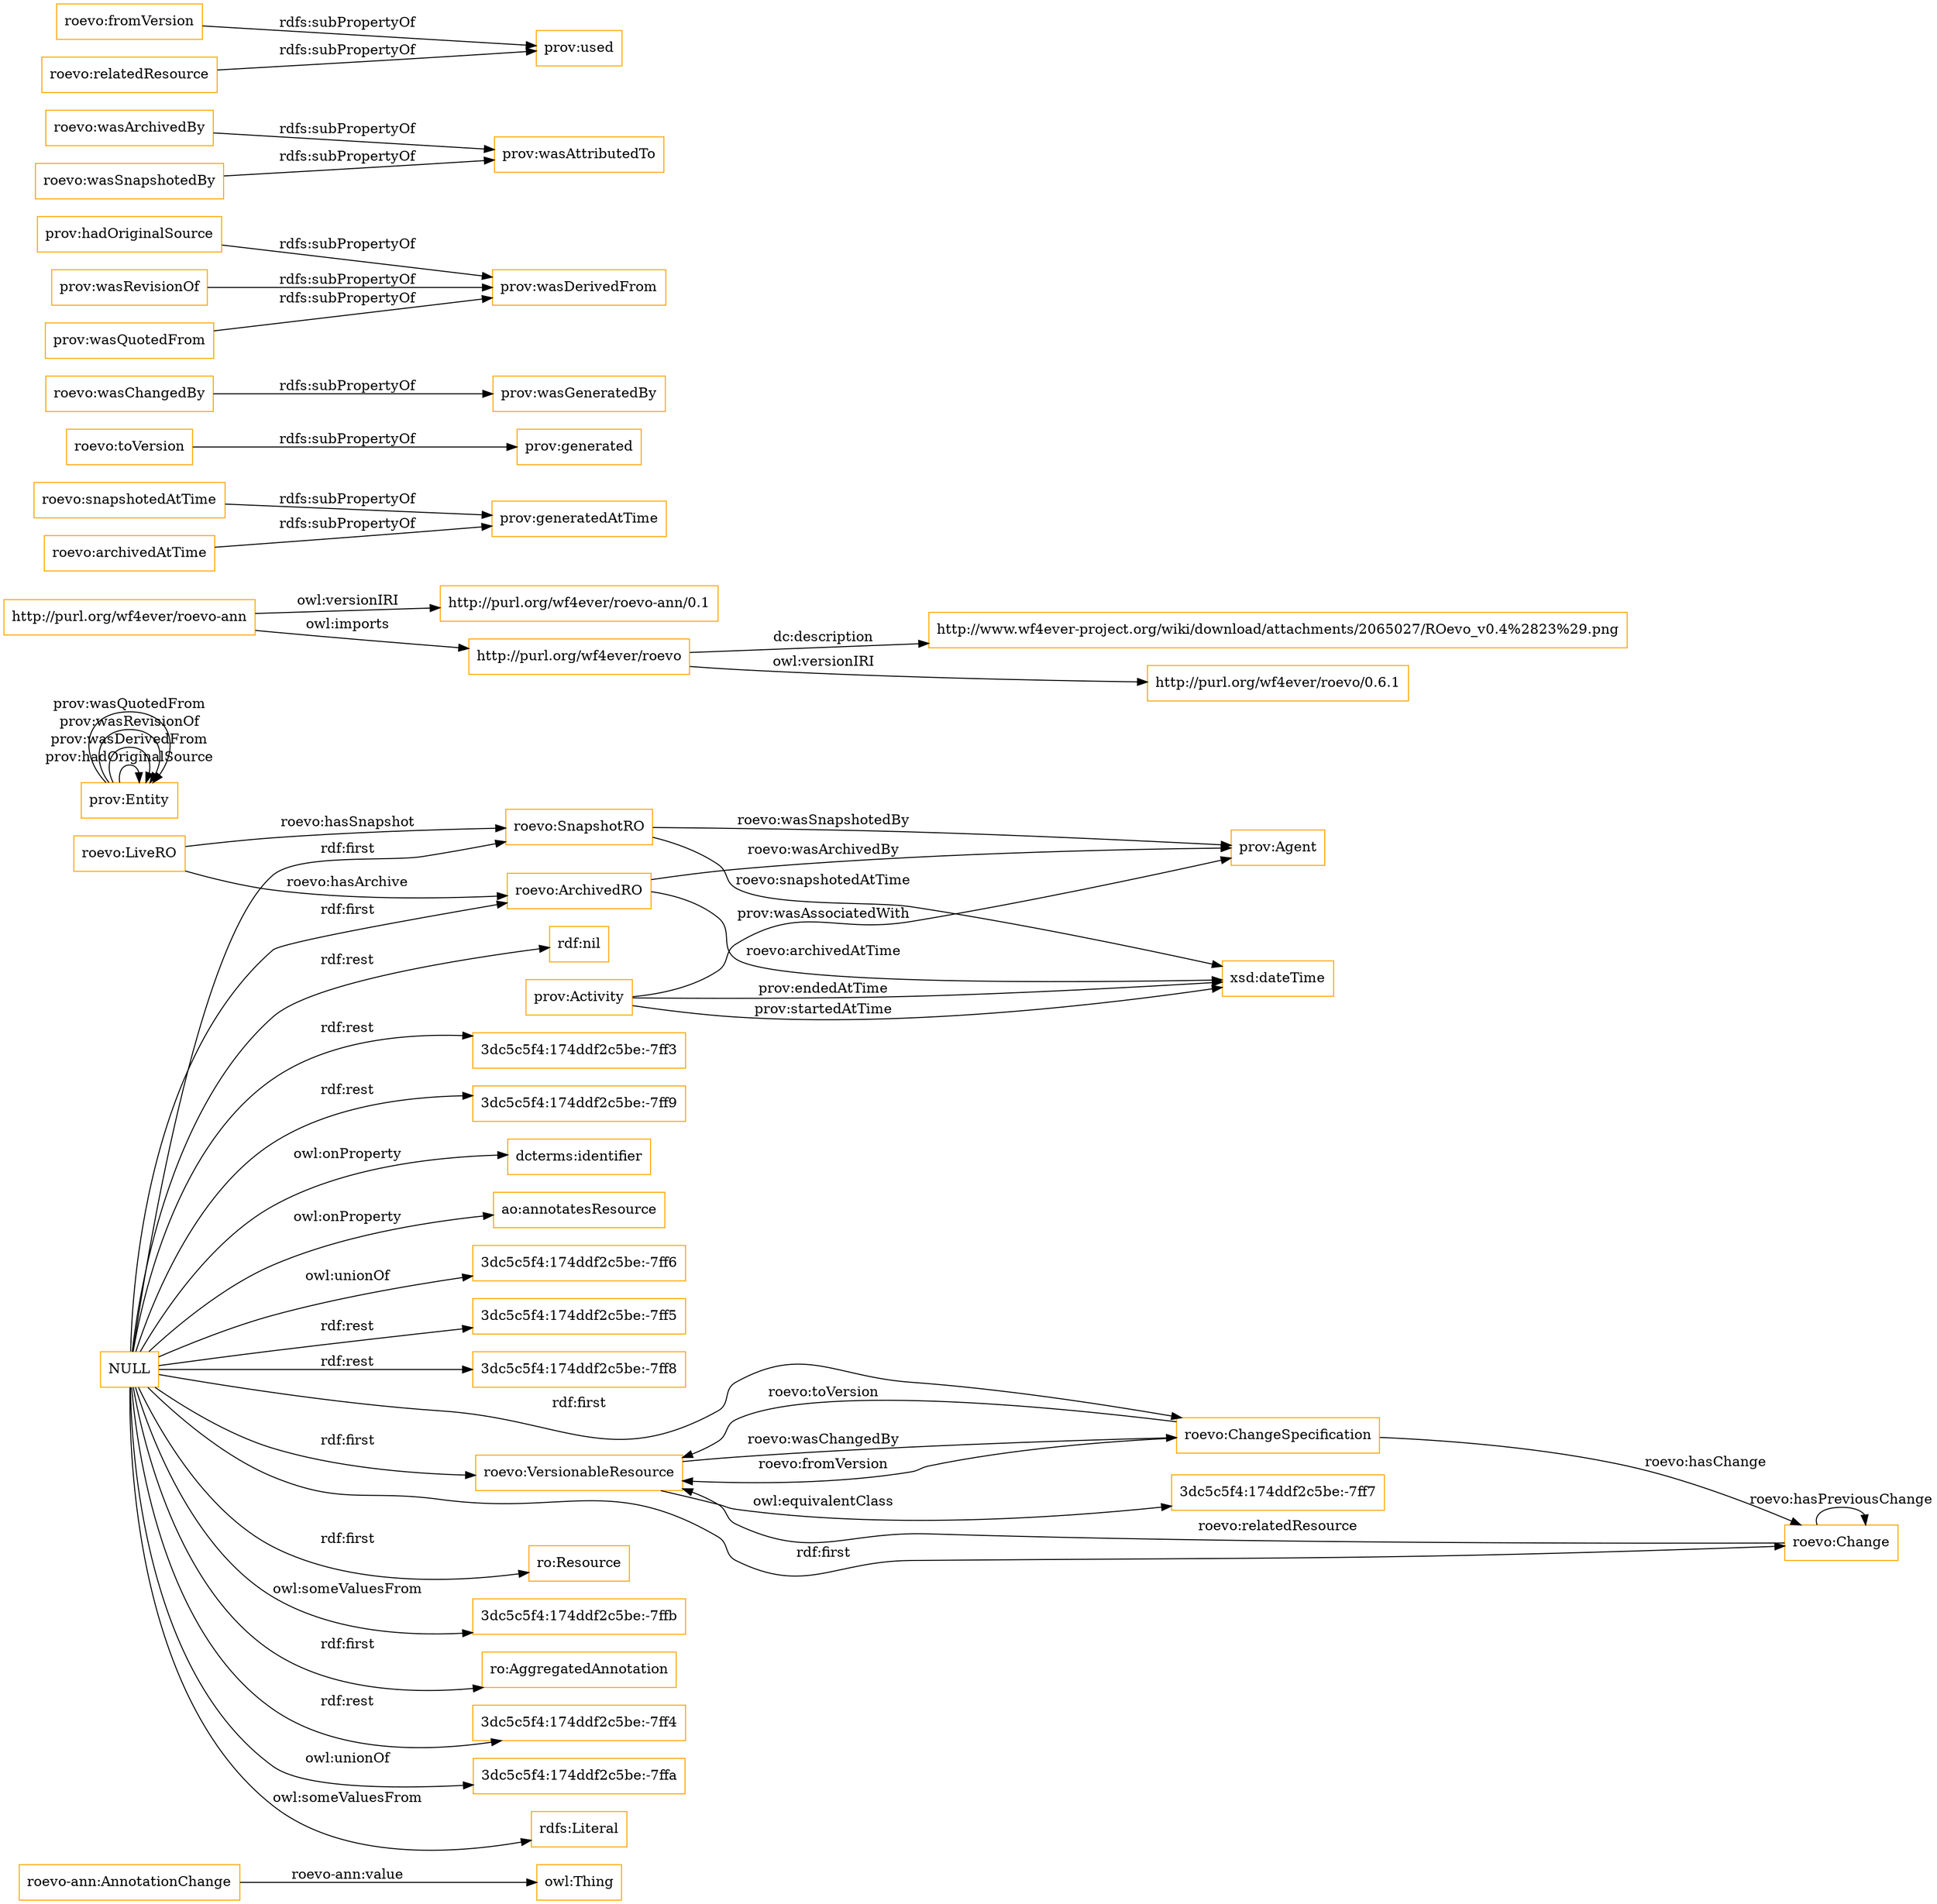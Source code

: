 digraph ar2dtool_diagram { 
rankdir=LR;
size="1501"
node [shape = rectangle, color="orange"]; "roevo-ann:AnnotationChange" "prov:Agent" "roevo:VersionableResource" "ro:Resource" "roevo:LiveRO" "roevo:ChangeSpecification" "3dc5c5f4:174ddf2c5be:-7ffb" "roevo:SnapshotRO" "roevo:Change" "3dc5c5f4:174ddf2c5be:-7ff7" "roevo:ArchivedRO" "ro:AggregatedAnnotation" "prov:Entity" "prov:Activity" ; /*classes style*/
	"NULL" -> "ro:Resource" [ label = "rdf:first" ];
	"NULL" -> "ro:AggregatedAnnotation" [ label = "rdf:first" ];
	"NULL" -> "3dc5c5f4:174ddf2c5be:-7ff4" [ label = "rdf:rest" ];
	"NULL" -> "roevo:ArchivedRO" [ label = "rdf:first" ];
	"NULL" -> "3dc5c5f4:174ddf2c5be:-7ffa" [ label = "owl:unionOf" ];
	"NULL" -> "roevo:SnapshotRO" [ label = "rdf:first" ];
	"NULL" -> "roevo:Change" [ label = "rdf:first" ];
	"NULL" -> "roevo:ChangeSpecification" [ label = "rdf:first" ];
	"NULL" -> "rdfs:Literal" [ label = "owl:someValuesFrom" ];
	"NULL" -> "3dc5c5f4:174ddf2c5be:-7ffb" [ label = "owl:someValuesFrom" ];
	"NULL" -> "rdf:nil" [ label = "rdf:rest" ];
	"NULL" -> "roevo:VersionableResource" [ label = "rdf:first" ];
	"NULL" -> "3dc5c5f4:174ddf2c5be:-7ff3" [ label = "rdf:rest" ];
	"NULL" -> "3dc5c5f4:174ddf2c5be:-7ff9" [ label = "rdf:rest" ];
	"NULL" -> "dcterms:identifier" [ label = "owl:onProperty" ];
	"NULL" -> "ao:annotatesResource" [ label = "owl:onProperty" ];
	"NULL" -> "3dc5c5f4:174ddf2c5be:-7ff6" [ label = "owl:unionOf" ];
	"NULL" -> "3dc5c5f4:174ddf2c5be:-7ff5" [ label = "rdf:rest" ];
	"NULL" -> "3dc5c5f4:174ddf2c5be:-7ff8" [ label = "rdf:rest" ];
	"http://purl.org/wf4ever/roevo-ann" -> "http://purl.org/wf4ever/roevo-ann/0.1" [ label = "owl:versionIRI" ];
	"http://purl.org/wf4ever/roevo-ann" -> "http://purl.org/wf4ever/roevo" [ label = "owl:imports" ];
	"roevo:snapshotedAtTime" -> "prov:generatedAtTime" [ label = "rdfs:subPropertyOf" ];
	"roevo:VersionableResource" -> "3dc5c5f4:174ddf2c5be:-7ff7" [ label = "owl:equivalentClass" ];
	"roevo:toVersion" -> "prov:generated" [ label = "rdfs:subPropertyOf" ];
	"http://purl.org/wf4ever/roevo" -> "http://www.wf4ever-project.org/wiki/download/attachments/2065027/ROevo_v0.4%2823%29.png" [ label = "dc:description" ];
	"http://purl.org/wf4ever/roevo" -> "http://purl.org/wf4ever/roevo/0.6.1" [ label = "owl:versionIRI" ];
	"roevo:wasChangedBy" -> "prov:wasGeneratedBy" [ label = "rdfs:subPropertyOf" ];
	"prov:hadOriginalSource" -> "prov:wasDerivedFrom" [ label = "rdfs:subPropertyOf" ];
	"roevo:wasArchivedBy" -> "prov:wasAttributedTo" [ label = "rdfs:subPropertyOf" ];
	"prov:wasRevisionOf" -> "prov:wasDerivedFrom" [ label = "rdfs:subPropertyOf" ];
	"roevo:archivedAtTime" -> "prov:generatedAtTime" [ label = "rdfs:subPropertyOf" ];
	"roevo:fromVersion" -> "prov:used" [ label = "rdfs:subPropertyOf" ];
	"prov:wasQuotedFrom" -> "prov:wasDerivedFrom" [ label = "rdfs:subPropertyOf" ];
	"roevo:relatedResource" -> "prov:used" [ label = "rdfs:subPropertyOf" ];
	"roevo:wasSnapshotedBy" -> "prov:wasAttributedTo" [ label = "rdfs:subPropertyOf" ];
	"roevo-ann:AnnotationChange" -> "owl:Thing" [ label = "roevo-ann:value" ];
	"roevo:ChangeSpecification" -> "roevo:VersionableResource" [ label = "roevo:fromVersion" ];
	"roevo:ChangeSpecification" -> "roevo:Change" [ label = "roevo:hasChange" ];
	"prov:Activity" -> "prov:Agent" [ label = "prov:wasAssociatedWith" ];
	"roevo:Change" -> "roevo:VersionableResource" [ label = "roevo:relatedResource" ];
	"prov:Activity" -> "xsd:dateTime" [ label = "prov:endedAtTime" ];
	"roevo:ChangeSpecification" -> "roevo:VersionableResource" [ label = "roevo:toVersion" ];
	"roevo:ArchivedRO" -> "xsd:dateTime" [ label = "roevo:archivedAtTime" ];
	"roevo:SnapshotRO" -> "prov:Agent" [ label = "roevo:wasSnapshotedBy" ];
	"prov:Entity" -> "prov:Entity" [ label = "prov:hadOriginalSource" ];
	"prov:Entity" -> "prov:Entity" [ label = "prov:wasDerivedFrom" ];
	"roevo:SnapshotRO" -> "xsd:dateTime" [ label = "roevo:snapshotedAtTime" ];
	"prov:Activity" -> "xsd:dateTime" [ label = "prov:startedAtTime" ];
	"roevo:ArchivedRO" -> "prov:Agent" [ label = "roevo:wasArchivedBy" ];
	"prov:Entity" -> "prov:Entity" [ label = "prov:wasRevisionOf" ];
	"roevo:LiveRO" -> "roevo:SnapshotRO" [ label = "roevo:hasSnapshot" ];
	"roevo:LiveRO" -> "roevo:ArchivedRO" [ label = "roevo:hasArchive" ];
	"prov:Entity" -> "prov:Entity" [ label = "prov:wasQuotedFrom" ];
	"roevo:VersionableResource" -> "roevo:ChangeSpecification" [ label = "roevo:wasChangedBy" ];
	"roevo:Change" -> "roevo:Change" [ label = "roevo:hasPreviousChange" ];

}
